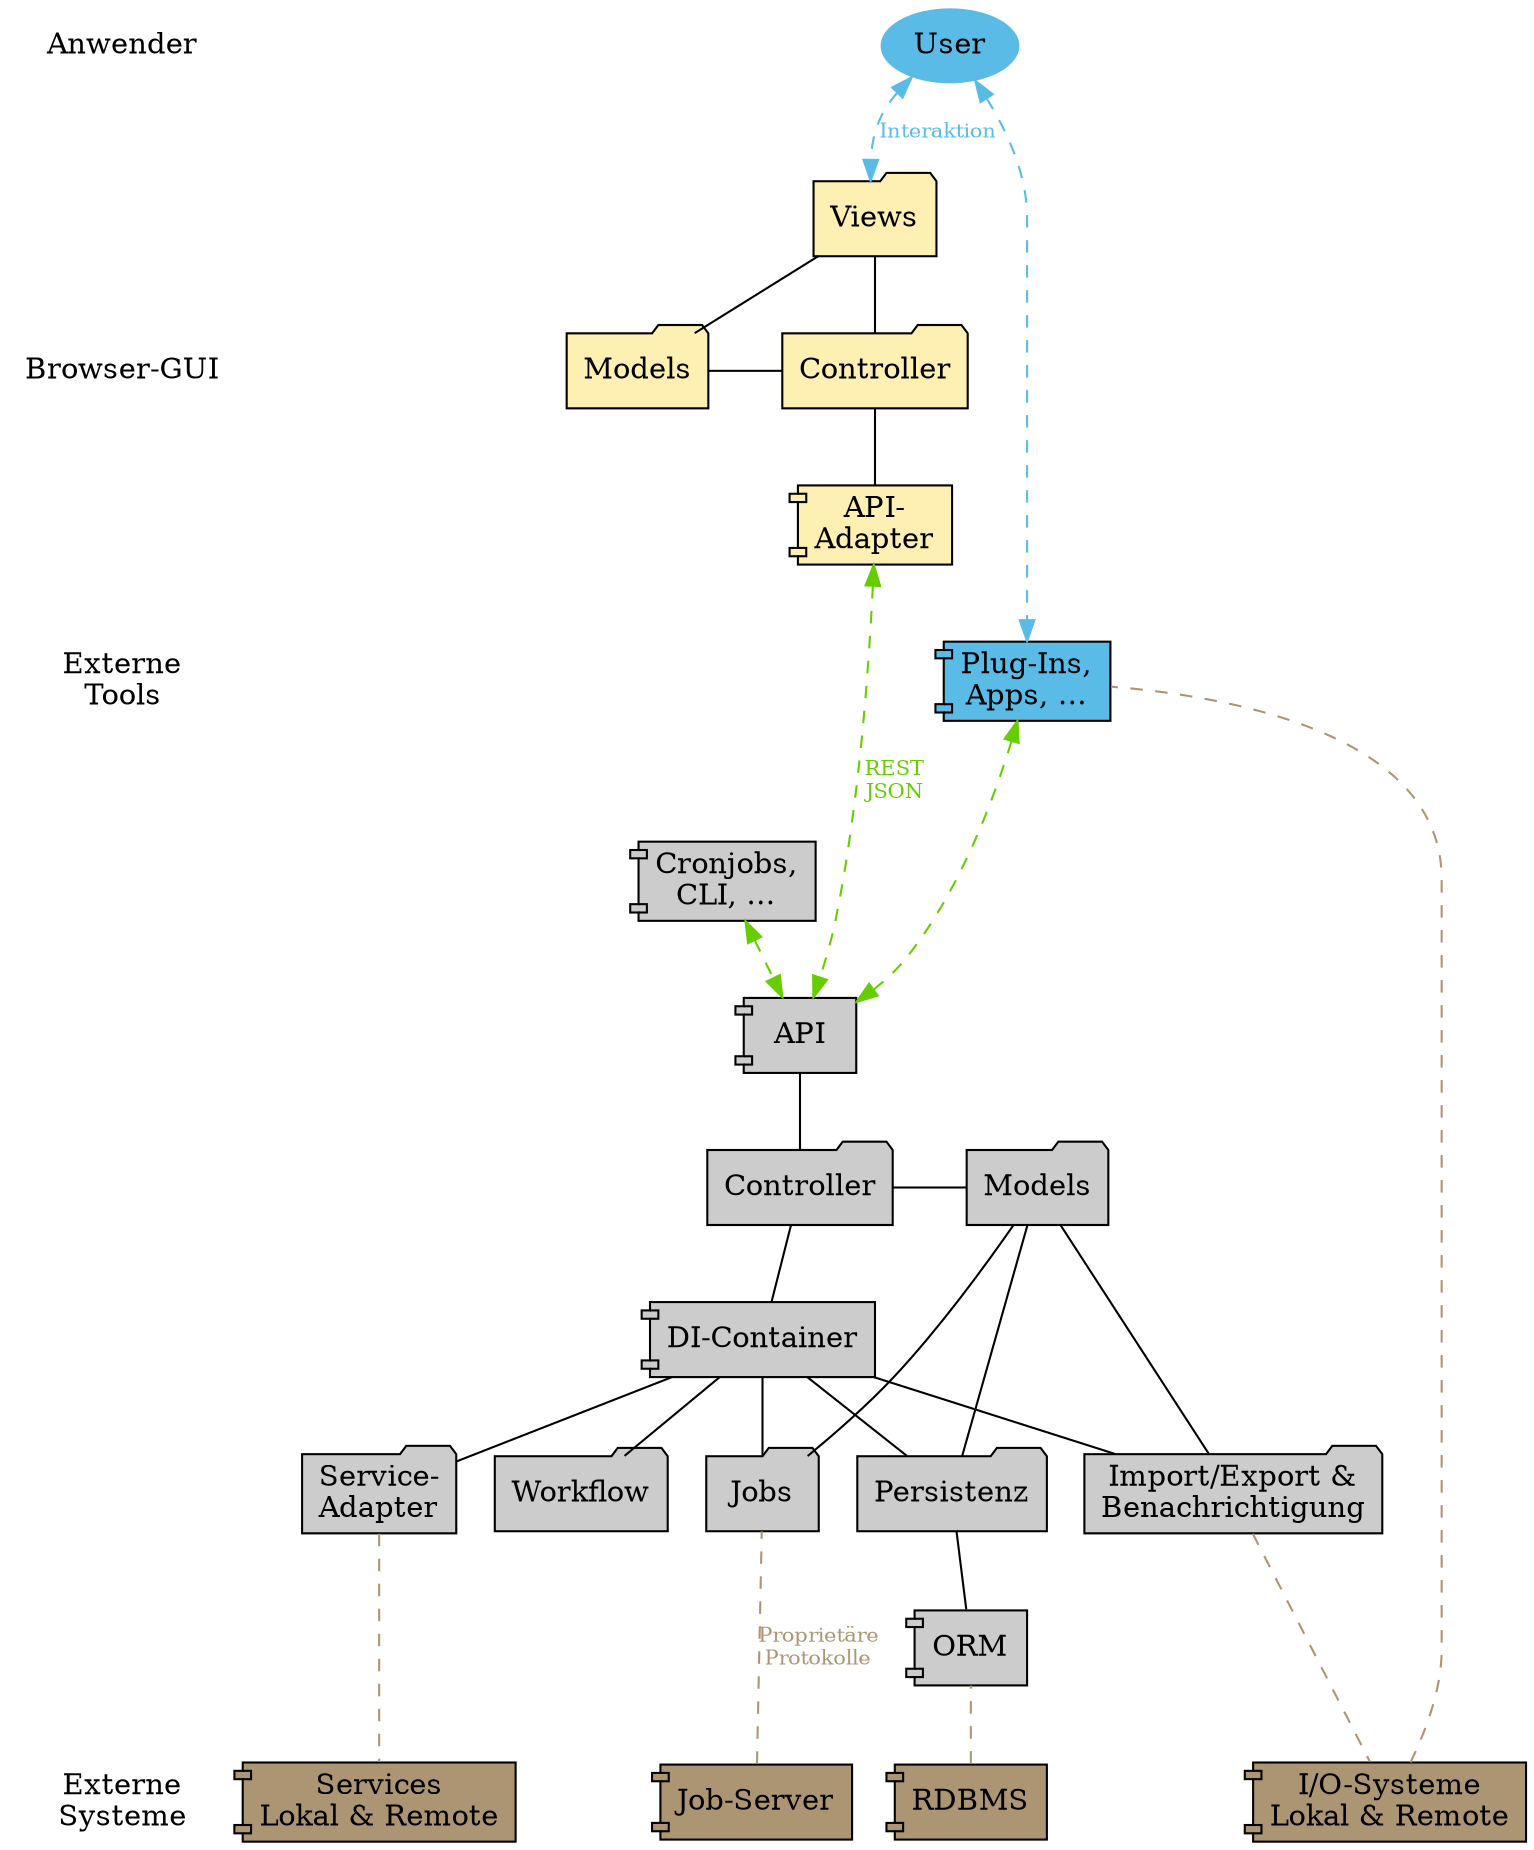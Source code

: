 digraph G {
rankdir=TB

edge [ arrowhead=onormal dir=forward fontsize=10 ]

node [ style=filled fillcolor="#5abbe6" ]

subgraph user {
  rank=same 
  ruser [ label="Anwender" shape=none style=solid ]
  user [ style=filled label="User" penwidth=0 ]
}

node [ fillcolor="#feefb3" ]

subgraph c1 {
  rank=same
  r1 [ style=invis ]
  GuiViews [ label="Views" shape=folder ]
}



subgraph c2 {
  rank=same
  r2 [ label="Browser-GUI" shape=none style=solid ]
  GuiController [ label=Controller shape=folder ]
  GuiModels [ label=Models shape=folder ]
}

subgraph c3 {
  rank=same
  r3 [ style=invis ]
  ApiAdapter [ label="API-\nAdapter" shape=component ]
}

node [ fillcolor="#5abbe6" ]

subgraph c4 {
  rank=same
  r4 [ label="Externe\nTools" shape=none style=solid ]
  
PlugIns [ shape=component label="Plug-Ins,\nApps, …" ]
}

node [ fillcolor="#cccccc" penwidth=1 ]

subgraph c5 {
  rank=same
  r5 [ style=invis ]
  Shell [ shape=component label="Cronjobs,\nCLI, …" ]
}

subgraph c6 {
  rank=same
  r6 [ style=invis ]
  API [ shape=component ]
}

subgraph c7 {
  rank=same
  r7 [ style=invis ]
  Controller [ shape=folder ]
  Models [ shape=folder ]
}

subgraph c75 {
  rank=same
  r75 [ style=invis ]
  di [ label="DI-Container" shape=component ]
}

subgraph c8 {
  rank=same
  r8 [ style=invis ]
  IO [ label="Import/Export &\nBenachrichtigung" shape=folder ]
  Jobs [ shape=folder ]
  Persistenz [ shape=folder ]
  Workflow [ shape=folder ]
  ServiceAdapter [ shape=folder label="Service-\nAdapter" ]
}

subgraph c9 {
  rank=same
  r9 [ style=invis ]
  orm [ label="ORM" shape=component ]
}

node [ fillcolor="#AC9573" ]

subgraph extern {
  rank=same
  extern [ label="Externe\nSysteme" shape=none style=solid ]
  RDBMS [ shape=component ]
  jobserver [ shape=component label="Job-Server" ]
  iosub [ shape=component label="I/O-Systeme\nLokal & Remote" ]
  Services [ shape=component label="Services\nLokal & Remote" ]
}


# Reihenfolge der Schichten erzwingen
edge [ style=invis ]
ruser -> r1 -> r2 -> r3 -> r4 -> r5 -> r6 -> r7 -> r75 -> r8 -> r9 -> extern

edge [ style=solid dir=none arrowhead=none ]

di -> Controller

edge [ tailport=none ]

di -> Persistenz
di -> IO
di -> Jobs
di -> Workflow
di -> ServiceAdapter

edge [ headport=none tailport=none ]

API -> Controller [ weight=10 ]
Persistenz -> Models
Controller -> Models
Jobs -> Models
IO -> Models

GuiController -> ApiAdapter
GuiController -> GuiViews
GuiModels -> GuiViews
GuiModels -> GuiController
Persistenz -> orm

edge [ color="#AC9573" style=dashed arrowhead=normal arrowtail=normal fontcolor="#AC9573" ]
jobserver -> Jobs [ label="Proprietäre\nProtokolle" ]
RDBMS -> orm
IO -> iosub
ServiceAdapter -> Services
iosub -> PlugIns

edge [ arrowhead=normal dir=both color="#5abbe6" fontcolor="#5abbe6" ]
user -> PlugIns
user -> GuiViews [ label="Interaktion" ]

edge [ color="#66cd00" fontcolor="#66cd00" ]
ApiAdapter -> API [ label=" REST\n JSON" ]
PlugIns -> API
Shell -> API


}